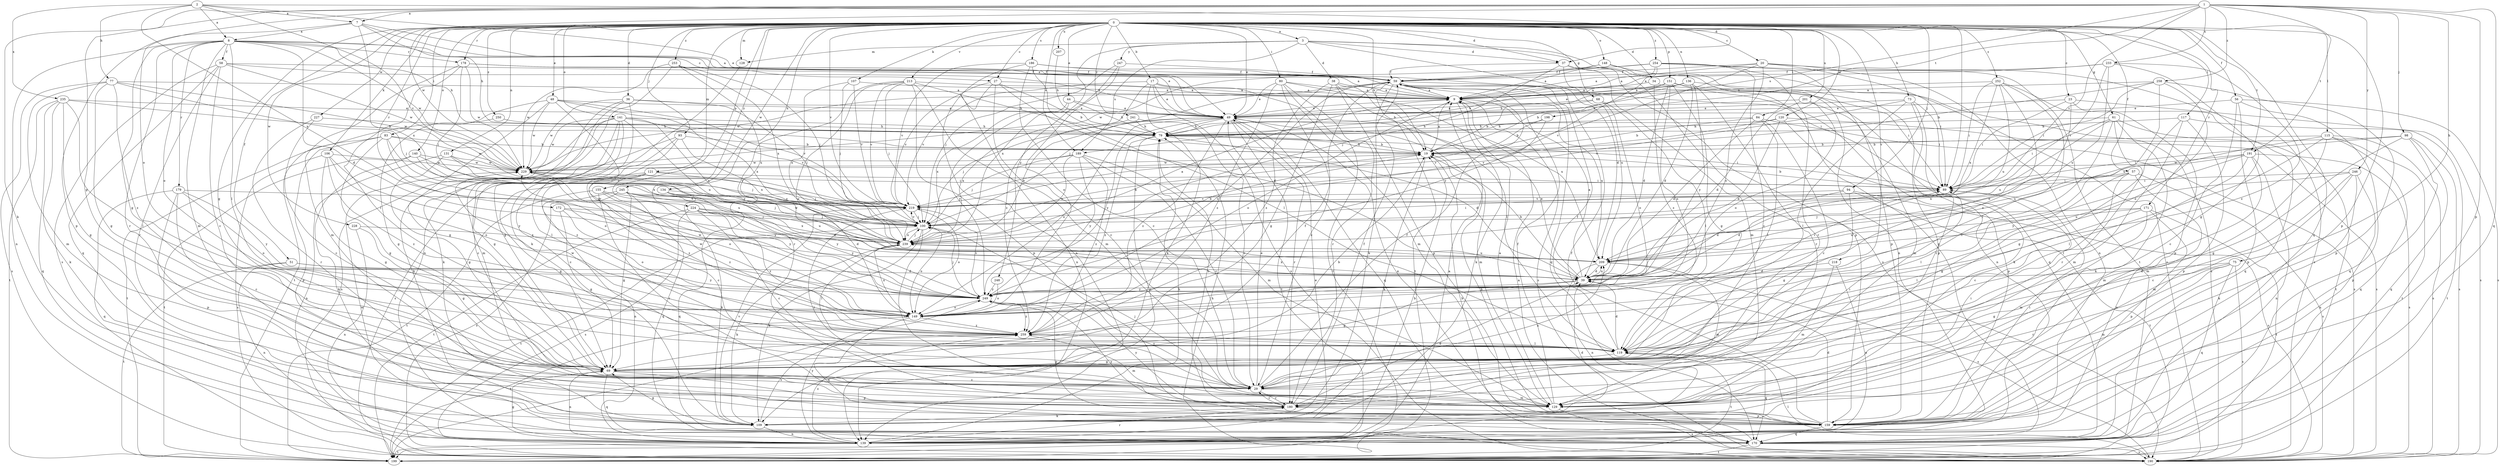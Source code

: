 strict digraph  {
0;
1;
2;
3;
7;
8;
9;
17;
19;
20;
23;
27;
29;
34;
36;
37;
38;
39;
44;
48;
49;
51;
56;
57;
58;
59;
61;
68;
69;
73;
75;
77;
79;
80;
83;
84;
89;
93;
94;
98;
100;
106;
107;
109;
115;
117;
119;
120;
121;
128;
129;
131;
134;
136;
139;
140;
141;
148;
149;
151;
155;
159;
170;
171;
172;
178;
179;
180;
186;
189;
190;
191;
198;
199;
201;
207;
209;
213;
218;
219;
224;
227;
228;
229;
233;
235;
239;
241;
245;
246;
247;
248;
249;
250;
252;
253;
254;
258;
259;
0 -> 3  [label=a];
0 -> 17  [label=b];
0 -> 19  [label=b];
0 -> 20  [label=c];
0 -> 23  [label=c];
0 -> 27  [label=c];
0 -> 34  [label=d];
0 -> 36  [label=d];
0 -> 37  [label=d];
0 -> 44  [label=e];
0 -> 48  [label=e];
0 -> 49  [label=e];
0 -> 51  [label=f];
0 -> 56  [label=f];
0 -> 57  [label=f];
0 -> 61  [label=g];
0 -> 68  [label=g];
0 -> 69  [label=g];
0 -> 73  [label=h];
0 -> 80  [label=i];
0 -> 83  [label=i];
0 -> 84  [label=i];
0 -> 89  [label=i];
0 -> 93  [label=j];
0 -> 94  [label=j];
0 -> 106  [label=k];
0 -> 107  [label=k];
0 -> 115  [label=l];
0 -> 117  [label=l];
0 -> 120  [label=m];
0 -> 121  [label=m];
0 -> 128  [label=m];
0 -> 131  [label=n];
0 -> 134  [label=n];
0 -> 136  [label=n];
0 -> 140  [label=o];
0 -> 141  [label=o];
0 -> 148  [label=o];
0 -> 151  [label=p];
0 -> 155  [label=p];
0 -> 159  [label=p];
0 -> 170  [label=q];
0 -> 171  [label=r];
0 -> 172  [label=r];
0 -> 178  [label=r];
0 -> 186  [label=s];
0 -> 189  [label=s];
0 -> 191  [label=t];
0 -> 201  [label=u];
0 -> 207  [label=u];
0 -> 213  [label=v];
0 -> 218  [label=v];
0 -> 219  [label=v];
0 -> 224  [label=w];
0 -> 227  [label=w];
0 -> 228  [label=w];
0 -> 241  [label=y];
0 -> 245  [label=y];
0 -> 250  [label=z];
0 -> 252  [label=z];
0 -> 253  [label=z];
0 -> 254  [label=z];
1 -> 7  [label=a];
1 -> 69  [label=g];
1 -> 75  [label=h];
1 -> 98  [label=j];
1 -> 109  [label=k];
1 -> 149  [label=o];
1 -> 159  [label=p];
1 -> 170  [label=q];
1 -> 189  [label=s];
1 -> 191  [label=t];
1 -> 198  [label=t];
1 -> 219  [label=v];
1 -> 229  [label=w];
1 -> 233  [label=x];
1 -> 246  [label=y];
1 -> 258  [label=z];
2 -> 7  [label=a];
2 -> 8  [label=a];
2 -> 37  [label=d];
2 -> 49  [label=e];
2 -> 77  [label=h];
2 -> 219  [label=v];
2 -> 235  [label=x];
2 -> 239  [label=x];
3 -> 37  [label=d];
3 -> 38  [label=d];
3 -> 39  [label=d];
3 -> 128  [label=m];
3 -> 159  [label=p];
3 -> 170  [label=q];
3 -> 189  [label=s];
3 -> 247  [label=y];
3 -> 248  [label=y];
7 -> 8  [label=a];
7 -> 9  [label=a];
7 -> 49  [label=e];
7 -> 79  [label=h];
7 -> 159  [label=p];
7 -> 239  [label=x];
8 -> 27  [label=c];
8 -> 39  [label=d];
8 -> 49  [label=e];
8 -> 58  [label=f];
8 -> 69  [label=g];
8 -> 79  [label=h];
8 -> 119  [label=l];
8 -> 129  [label=m];
8 -> 139  [label=n];
8 -> 149  [label=o];
8 -> 178  [label=r];
8 -> 179  [label=r];
8 -> 180  [label=r];
8 -> 229  [label=w];
9 -> 49  [label=e];
9 -> 109  [label=k];
9 -> 149  [label=o];
9 -> 190  [label=s];
9 -> 209  [label=u];
17 -> 9  [label=a];
17 -> 49  [label=e];
17 -> 109  [label=k];
17 -> 129  [label=m];
17 -> 190  [label=s];
17 -> 219  [label=v];
17 -> 259  [label=z];
19 -> 9  [label=a];
19 -> 79  [label=h];
19 -> 109  [label=k];
19 -> 229  [label=w];
20 -> 9  [label=a];
20 -> 59  [label=f];
20 -> 89  [label=i];
20 -> 139  [label=n];
20 -> 190  [label=s];
20 -> 219  [label=v];
20 -> 249  [label=y];
23 -> 49  [label=e];
23 -> 89  [label=i];
23 -> 149  [label=o];
23 -> 170  [label=q];
23 -> 190  [label=s];
27 -> 9  [label=a];
27 -> 19  [label=b];
27 -> 29  [label=c];
27 -> 39  [label=d];
27 -> 139  [label=n];
27 -> 219  [label=v];
29 -> 49  [label=e];
29 -> 59  [label=f];
29 -> 89  [label=i];
29 -> 129  [label=m];
29 -> 180  [label=r];
29 -> 209  [label=u];
29 -> 249  [label=y];
34 -> 9  [label=a];
34 -> 190  [label=s];
34 -> 259  [label=z];
36 -> 49  [label=e];
36 -> 69  [label=g];
36 -> 100  [label=j];
36 -> 109  [label=k];
36 -> 129  [label=m];
36 -> 229  [label=w];
37 -> 59  [label=f];
37 -> 100  [label=j];
37 -> 129  [label=m];
37 -> 190  [label=s];
37 -> 209  [label=u];
38 -> 9  [label=a];
38 -> 19  [label=b];
38 -> 69  [label=g];
38 -> 119  [label=l];
38 -> 159  [label=p];
38 -> 259  [label=z];
39 -> 9  [label=a];
39 -> 19  [label=b];
39 -> 49  [label=e];
39 -> 69  [label=g];
39 -> 89  [label=i];
39 -> 209  [label=u];
39 -> 239  [label=x];
39 -> 249  [label=y];
44 -> 49  [label=e];
44 -> 79  [label=h];
44 -> 239  [label=x];
44 -> 249  [label=y];
48 -> 49  [label=e];
48 -> 69  [label=g];
48 -> 199  [label=t];
48 -> 219  [label=v];
48 -> 229  [label=w];
48 -> 239  [label=x];
48 -> 249  [label=y];
49 -> 79  [label=h];
49 -> 100  [label=j];
49 -> 129  [label=m];
49 -> 149  [label=o];
49 -> 170  [label=q];
49 -> 180  [label=r];
49 -> 199  [label=t];
49 -> 249  [label=y];
49 -> 259  [label=z];
51 -> 39  [label=d];
51 -> 139  [label=n];
51 -> 199  [label=t];
51 -> 249  [label=y];
56 -> 29  [label=c];
56 -> 49  [label=e];
56 -> 159  [label=p];
56 -> 170  [label=q];
56 -> 190  [label=s];
57 -> 29  [label=c];
57 -> 69  [label=g];
57 -> 89  [label=i];
57 -> 119  [label=l];
57 -> 139  [label=n];
57 -> 190  [label=s];
58 -> 29  [label=c];
58 -> 49  [label=e];
58 -> 59  [label=f];
58 -> 170  [label=q];
58 -> 180  [label=r];
58 -> 190  [label=s];
58 -> 229  [label=w];
59 -> 9  [label=a];
59 -> 89  [label=i];
59 -> 100  [label=j];
59 -> 109  [label=k];
59 -> 149  [label=o];
59 -> 170  [label=q];
59 -> 199  [label=t];
59 -> 229  [label=w];
61 -> 79  [label=h];
61 -> 89  [label=i];
61 -> 109  [label=k];
61 -> 119  [label=l];
61 -> 129  [label=m];
61 -> 199  [label=t];
61 -> 209  [label=u];
68 -> 19  [label=b];
68 -> 49  [label=e];
68 -> 119  [label=l];
68 -> 149  [label=o];
69 -> 19  [label=b];
69 -> 29  [label=c];
69 -> 59  [label=f];
69 -> 139  [label=n];
69 -> 159  [label=p];
69 -> 170  [label=q];
73 -> 49  [label=e];
73 -> 89  [label=i];
73 -> 109  [label=k];
73 -> 119  [label=l];
73 -> 180  [label=r];
73 -> 219  [label=v];
75 -> 39  [label=d];
75 -> 69  [label=g];
75 -> 129  [label=m];
75 -> 170  [label=q];
75 -> 180  [label=r];
75 -> 190  [label=s];
77 -> 9  [label=a];
77 -> 69  [label=g];
77 -> 100  [label=j];
77 -> 129  [label=m];
77 -> 190  [label=s];
77 -> 229  [label=w];
77 -> 259  [label=z];
79 -> 19  [label=b];
79 -> 39  [label=d];
79 -> 89  [label=i];
79 -> 139  [label=n];
79 -> 259  [label=z];
80 -> 9  [label=a];
80 -> 29  [label=c];
80 -> 49  [label=e];
80 -> 180  [label=r];
80 -> 199  [label=t];
80 -> 209  [label=u];
80 -> 259  [label=z];
83 -> 19  [label=b];
83 -> 69  [label=g];
83 -> 149  [label=o];
83 -> 159  [label=p];
83 -> 199  [label=t];
83 -> 229  [label=w];
83 -> 239  [label=x];
84 -> 19  [label=b];
84 -> 29  [label=c];
84 -> 39  [label=d];
84 -> 79  [label=h];
84 -> 119  [label=l];
84 -> 190  [label=s];
89 -> 19  [label=b];
89 -> 39  [label=d];
89 -> 219  [label=v];
93 -> 19  [label=b];
93 -> 29  [label=c];
93 -> 190  [label=s];
93 -> 239  [label=x];
93 -> 259  [label=z];
94 -> 39  [label=d];
94 -> 69  [label=g];
94 -> 190  [label=s];
94 -> 199  [label=t];
94 -> 219  [label=v];
98 -> 19  [label=b];
98 -> 69  [label=g];
98 -> 89  [label=i];
98 -> 159  [label=p];
98 -> 170  [label=q];
98 -> 199  [label=t];
100 -> 19  [label=b];
100 -> 89  [label=i];
100 -> 109  [label=k];
100 -> 129  [label=m];
100 -> 149  [label=o];
100 -> 199  [label=t];
100 -> 219  [label=v];
100 -> 239  [label=x];
106 -> 69  [label=g];
106 -> 149  [label=o];
106 -> 190  [label=s];
106 -> 229  [label=w];
106 -> 249  [label=y];
106 -> 259  [label=z];
107 -> 9  [label=a];
107 -> 100  [label=j];
107 -> 219  [label=v];
107 -> 239  [label=x];
109 -> 39  [label=d];
109 -> 69  [label=g];
109 -> 139  [label=n];
109 -> 219  [label=v];
109 -> 259  [label=z];
115 -> 19  [label=b];
115 -> 119  [label=l];
115 -> 129  [label=m];
115 -> 170  [label=q];
115 -> 190  [label=s];
115 -> 199  [label=t];
115 -> 209  [label=u];
117 -> 69  [label=g];
117 -> 79  [label=h];
117 -> 159  [label=p];
117 -> 180  [label=r];
117 -> 190  [label=s];
119 -> 39  [label=d];
119 -> 59  [label=f];
119 -> 69  [label=g];
119 -> 170  [label=q];
119 -> 199  [label=t];
119 -> 259  [label=z];
120 -> 39  [label=d];
120 -> 79  [label=h];
120 -> 159  [label=p];
120 -> 190  [label=s];
120 -> 219  [label=v];
121 -> 29  [label=c];
121 -> 69  [label=g];
121 -> 89  [label=i];
121 -> 100  [label=j];
121 -> 249  [label=y];
121 -> 259  [label=z];
128 -> 109  [label=k];
129 -> 9  [label=a];
129 -> 59  [label=f];
129 -> 89  [label=i];
129 -> 100  [label=j];
129 -> 190  [label=s];
131 -> 69  [label=g];
131 -> 100  [label=j];
131 -> 139  [label=n];
131 -> 219  [label=v];
131 -> 229  [label=w];
134 -> 39  [label=d];
134 -> 109  [label=k];
134 -> 170  [label=q];
134 -> 219  [label=v];
136 -> 9  [label=a];
136 -> 39  [label=d];
136 -> 49  [label=e];
136 -> 79  [label=h];
136 -> 159  [label=p];
136 -> 180  [label=r];
136 -> 249  [label=y];
139 -> 9  [label=a];
139 -> 19  [label=b];
139 -> 49  [label=e];
139 -> 69  [label=g];
139 -> 79  [label=h];
139 -> 180  [label=r];
139 -> 199  [label=t];
139 -> 249  [label=y];
139 -> 259  [label=z];
140 -> 109  [label=k];
140 -> 199  [label=t];
140 -> 209  [label=u];
140 -> 219  [label=v];
140 -> 229  [label=w];
141 -> 29  [label=c];
141 -> 69  [label=g];
141 -> 79  [label=h];
141 -> 109  [label=k];
141 -> 119  [label=l];
141 -> 190  [label=s];
141 -> 209  [label=u];
141 -> 219  [label=v];
141 -> 229  [label=w];
141 -> 239  [label=x];
148 -> 9  [label=a];
148 -> 59  [label=f];
148 -> 139  [label=n];
148 -> 190  [label=s];
149 -> 170  [label=q];
149 -> 199  [label=t];
149 -> 229  [label=w];
149 -> 239  [label=x];
149 -> 259  [label=z];
151 -> 9  [label=a];
151 -> 19  [label=b];
151 -> 39  [label=d];
151 -> 69  [label=g];
151 -> 79  [label=h];
151 -> 139  [label=n];
151 -> 149  [label=o];
151 -> 170  [label=q];
155 -> 180  [label=r];
155 -> 199  [label=t];
155 -> 219  [label=v];
155 -> 249  [label=y];
155 -> 259  [label=z];
159 -> 19  [label=b];
159 -> 39  [label=d];
159 -> 49  [label=e];
159 -> 59  [label=f];
159 -> 89  [label=i];
159 -> 170  [label=q];
159 -> 249  [label=y];
170 -> 19  [label=b];
170 -> 190  [label=s];
170 -> 199  [label=t];
170 -> 229  [label=w];
171 -> 100  [label=j];
171 -> 119  [label=l];
171 -> 129  [label=m];
171 -> 159  [label=p];
171 -> 199  [label=t];
171 -> 209  [label=u];
172 -> 39  [label=d];
172 -> 69  [label=g];
172 -> 100  [label=j];
172 -> 149  [label=o];
178 -> 9  [label=a];
178 -> 59  [label=f];
178 -> 100  [label=j];
178 -> 119  [label=l];
178 -> 129  [label=m];
178 -> 229  [label=w];
179 -> 29  [label=c];
179 -> 149  [label=o];
179 -> 159  [label=p];
179 -> 170  [label=q];
179 -> 219  [label=v];
179 -> 249  [label=y];
180 -> 29  [label=c];
180 -> 39  [label=d];
180 -> 59  [label=f];
180 -> 79  [label=h];
180 -> 109  [label=k];
180 -> 159  [label=p];
180 -> 249  [label=y];
186 -> 29  [label=c];
186 -> 59  [label=f];
186 -> 89  [label=i];
186 -> 119  [label=l];
186 -> 139  [label=n];
186 -> 219  [label=v];
189 -> 29  [label=c];
189 -> 100  [label=j];
189 -> 129  [label=m];
189 -> 229  [label=w];
189 -> 239  [label=x];
189 -> 249  [label=y];
189 -> 259  [label=z];
190 -> 9  [label=a];
190 -> 79  [label=h];
190 -> 119  [label=l];
191 -> 119  [label=l];
191 -> 129  [label=m];
191 -> 139  [label=n];
191 -> 190  [label=s];
191 -> 229  [label=w];
191 -> 239  [label=x];
191 -> 249  [label=y];
198 -> 19  [label=b];
198 -> 79  [label=h];
198 -> 219  [label=v];
201 -> 39  [label=d];
201 -> 49  [label=e];
201 -> 129  [label=m];
201 -> 149  [label=o];
207 -> 79  [label=h];
209 -> 39  [label=d];
209 -> 129  [label=m];
209 -> 139  [label=n];
209 -> 190  [label=s];
213 -> 9  [label=a];
213 -> 79  [label=h];
213 -> 100  [label=j];
213 -> 129  [label=m];
213 -> 149  [label=o];
213 -> 159  [label=p];
213 -> 180  [label=r];
213 -> 219  [label=v];
218 -> 39  [label=d];
218 -> 129  [label=m];
218 -> 139  [label=n];
219 -> 100  [label=j];
219 -> 149  [label=o];
219 -> 180  [label=r];
224 -> 29  [label=c];
224 -> 100  [label=j];
224 -> 190  [label=s];
224 -> 199  [label=t];
224 -> 239  [label=x];
224 -> 249  [label=y];
224 -> 259  [label=z];
227 -> 29  [label=c];
227 -> 79  [label=h];
227 -> 180  [label=r];
228 -> 69  [label=g];
228 -> 139  [label=n];
228 -> 239  [label=x];
229 -> 89  [label=i];
229 -> 149  [label=o];
233 -> 9  [label=a];
233 -> 59  [label=f];
233 -> 69  [label=g];
233 -> 209  [label=u];
233 -> 219  [label=v];
233 -> 259  [label=z];
235 -> 19  [label=b];
235 -> 49  [label=e];
235 -> 69  [label=g];
235 -> 109  [label=k];
235 -> 119  [label=l];
235 -> 170  [label=q];
235 -> 199  [label=t];
239 -> 9  [label=a];
239 -> 19  [label=b];
239 -> 49  [label=e];
239 -> 100  [label=j];
239 -> 109  [label=k];
239 -> 119  [label=l];
239 -> 209  [label=u];
239 -> 229  [label=w];
241 -> 29  [label=c];
241 -> 79  [label=h];
241 -> 239  [label=x];
245 -> 69  [label=g];
245 -> 100  [label=j];
245 -> 139  [label=n];
245 -> 170  [label=q];
245 -> 190  [label=s];
245 -> 209  [label=u];
245 -> 219  [label=v];
245 -> 249  [label=y];
246 -> 29  [label=c];
246 -> 89  [label=i];
246 -> 109  [label=k];
246 -> 129  [label=m];
246 -> 139  [label=n];
246 -> 209  [label=u];
247 -> 59  [label=f];
247 -> 100  [label=j];
247 -> 149  [label=o];
247 -> 239  [label=x];
248 -> 149  [label=o];
248 -> 249  [label=y];
249 -> 100  [label=j];
249 -> 149  [label=o];
249 -> 159  [label=p];
249 -> 219  [label=v];
249 -> 229  [label=w];
249 -> 259  [label=z];
250 -> 69  [label=g];
250 -> 79  [label=h];
252 -> 9  [label=a];
252 -> 89  [label=i];
252 -> 119  [label=l];
252 -> 149  [label=o];
252 -> 159  [label=p];
252 -> 209  [label=u];
252 -> 239  [label=x];
253 -> 59  [label=f];
253 -> 100  [label=j];
253 -> 139  [label=n];
253 -> 209  [label=u];
253 -> 229  [label=w];
253 -> 239  [label=x];
254 -> 9  [label=a];
254 -> 29  [label=c];
254 -> 59  [label=f];
254 -> 159  [label=p];
254 -> 180  [label=r];
254 -> 199  [label=t];
254 -> 229  [label=w];
254 -> 249  [label=y];
258 -> 9  [label=a];
258 -> 19  [label=b];
258 -> 89  [label=i];
258 -> 149  [label=o];
258 -> 159  [label=p];
258 -> 209  [label=u];
259 -> 119  [label=l];
259 -> 129  [label=m];
259 -> 199  [label=t];
259 -> 229  [label=w];
}
